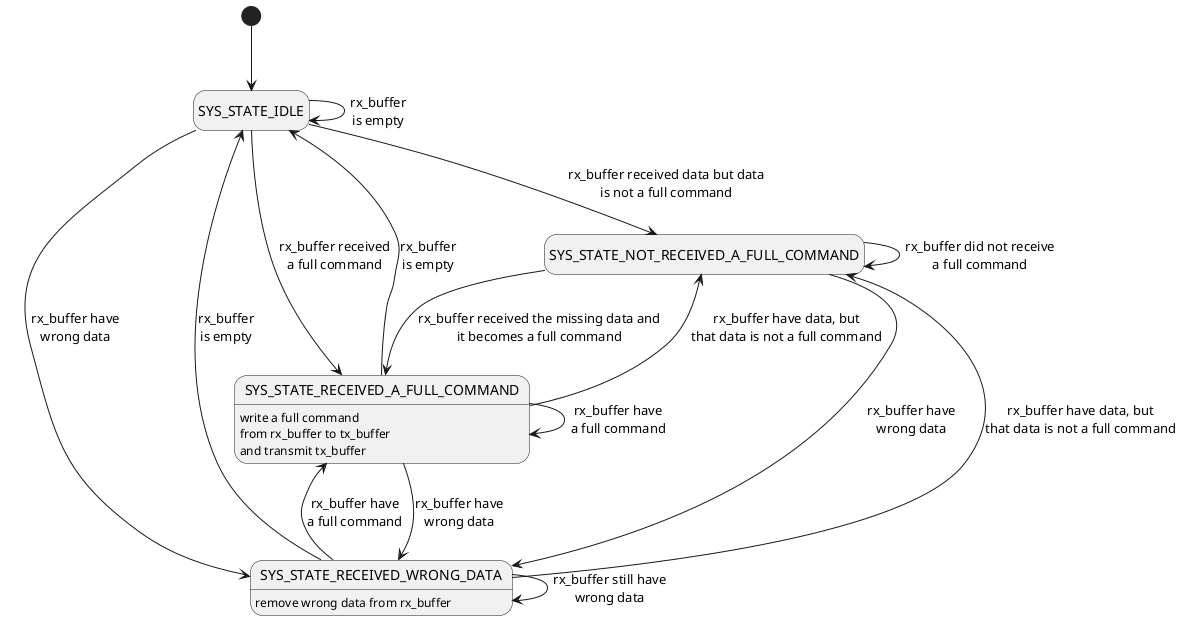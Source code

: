 @startuml system_manage_fsm

hide empty description

[*] -down-> SYS_STATE_IDLE

state SYS_STATE_IDLE
state SYS_STATE_NOT_RECEIVED_A_FULL_COMMAND
state SYS_STATE_RECEIVED_A_FULL_COMMAND : write a full command\nfrom rx_buffer to tx_buffer\nand transmit tx_buffer
state SYS_STATE_RECEIVED_WRONG_DATA : remove wrong data from rx_buffer

SYS_STATE_IDLE -down-> SYS_STATE_NOT_RECEIVED_A_FULL_COMMAND : rx_buffer received data but data\nis not a full command
SYS_STATE_IDLE -down-> SYS_STATE_IDLE : rx_buffer\nis empty
SYS_STATE_IDLE -down-> SYS_STATE_RECEIVED_A_FULL_COMMAND :  rx_buffer received\na full command
SYS_STATE_IDLE -down-> SYS_STATE_RECEIVED_WRONG_DATA : rx_buffer have\nwrong data

SYS_STATE_NOT_RECEIVED_A_FULL_COMMAND -down-> SYS_STATE_NOT_RECEIVED_A_FULL_COMMAND : rx_buffer did not receive\na full command
SYS_STATE_NOT_RECEIVED_A_FULL_COMMAND -down-> SYS_STATE_RECEIVED_A_FULL_COMMAND : rx_buffer received the missing data and\nit becomes a full command
SYS_STATE_NOT_RECEIVED_A_FULL_COMMAND -down-> SYS_STATE_RECEIVED_WRONG_DATA : rx_buffer have\nwrong data

SYS_STATE_RECEIVED_A_FULL_COMMAND -up-> SYS_STATE_IDLE : rx_buffer\nis empty
SYS_STATE_RECEIVED_A_FULL_COMMAND -down-> SYS_STATE_NOT_RECEIVED_A_FULL_COMMAND : rx_buffer have data, but\nthat data is not a full command
SYS_STATE_RECEIVED_A_FULL_COMMAND -down-> SYS_STATE_RECEIVED_A_FULL_COMMAND : rx_buffer have\na full command
SYS_STATE_RECEIVED_A_FULL_COMMAND -down-> SYS_STATE_RECEIVED_WRONG_DATA : rx_buffer have\nwrong data

SYS_STATE_RECEIVED_WRONG_DATA -up-> SYS_STATE_IDLE : rx_buffer\nis empty 
SYS_STATE_RECEIVED_WRONG_DATA -down-> SYS_STATE_NOT_RECEIVED_A_FULL_COMMAND : rx_buffer have data, but\nthat data is not a full command
SYS_STATE_RECEIVED_WRONG_DATA -down-> SYS_STATE_RECEIVED_A_FULL_COMMAND : rx_buffer have\na full command
SYS_STATE_RECEIVED_WRONG_DATA -down-> SYS_STATE_RECEIVED_WRONG_DATA : rx_buffer still have\nwrong data

@enduml